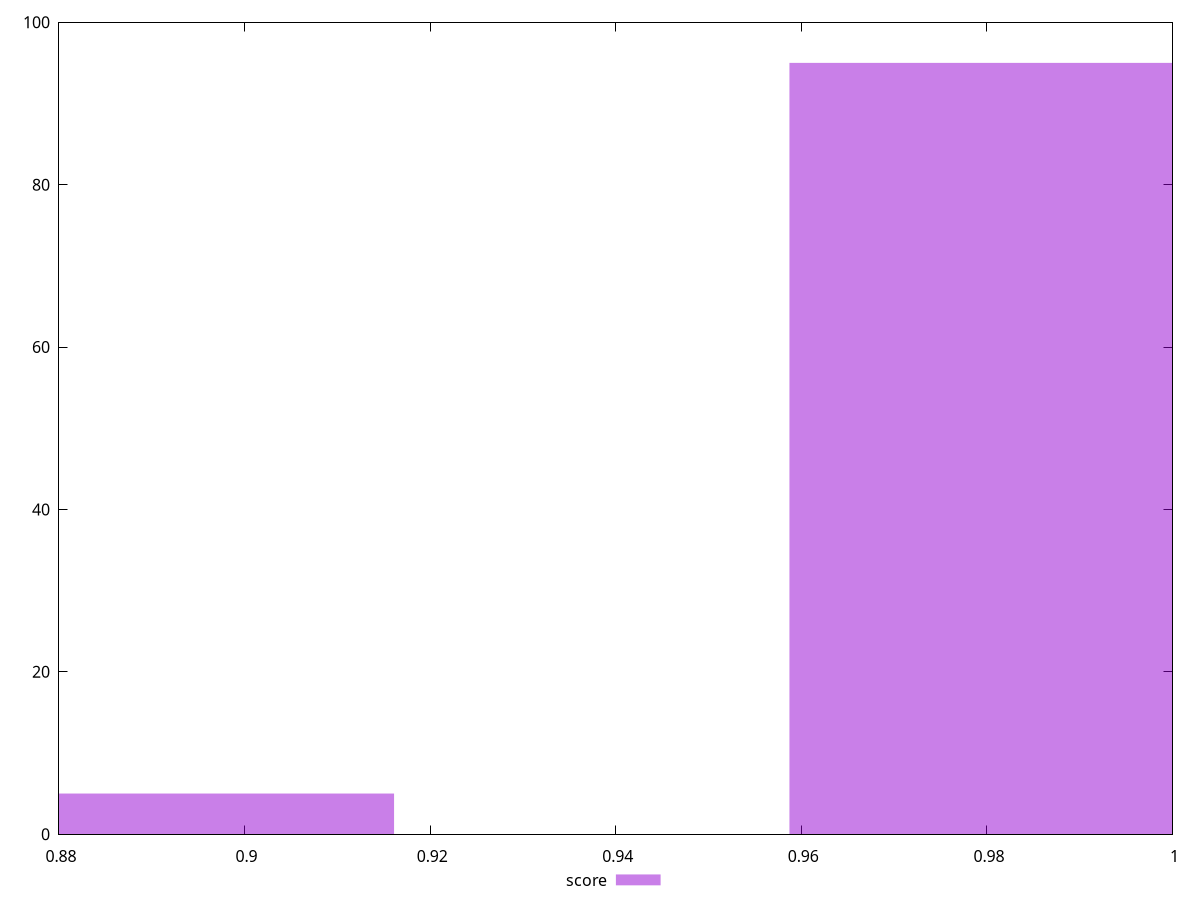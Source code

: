reset

$score <<EOF
0.9800235259415184 95
0.8948040889031256 5
EOF

set key outside below
set boxwidth 0.042609718519196454
set xrange [0.88:1]
set yrange [0:100]
set trange [0:100]
set style fill transparent solid 0.5 noborder
set terminal svg size 640, 490 enhanced background rgb 'white'
set output "reports/report_00033_2021-03-01T14-23-16.841Z/legacy-javascript/samples/astro/score/histogram.svg"

plot $score title "score" with boxes

reset
